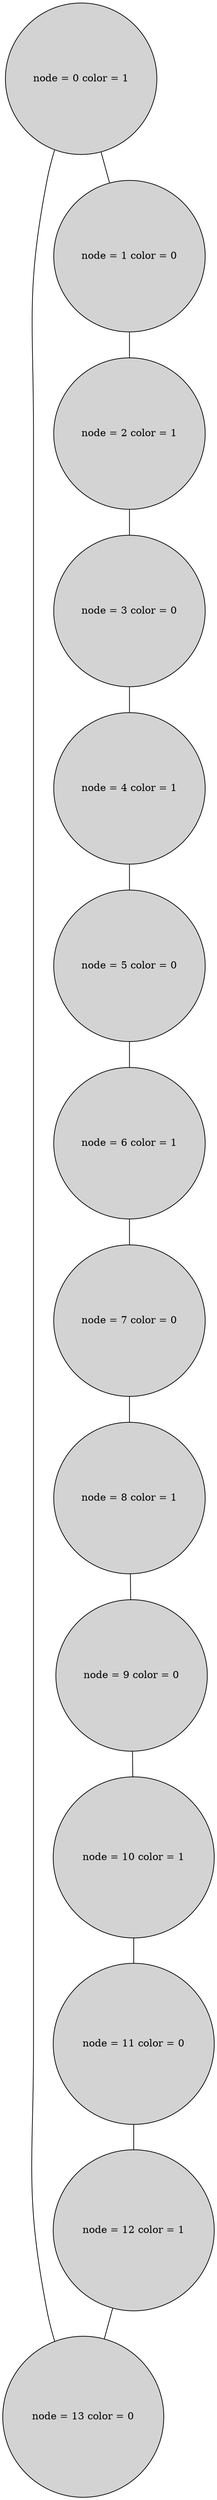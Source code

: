 graph G { 
graph [splines = true] node [height=0.4 shape=circle style=filled]
13 [ label= "node = 13 color = 0"] ;
11 [ label= "node = 11 color = 0"] ;
12 [ label= "node = 12 color = 1"] ;
3 [ label= "node = 3 color = 0"] ;
2 [ label= "node = 2 color = 1"] ;
10 [ label= "node = 10 color = 1"] ;
1 [ label= "node = 1 color = 0"] ;
0 [ label= "node = 0 color = 1"] ;
7 [ label= "node = 7 color = 0"] ;
6 [ label= "node = 6 color = 1"] ;
5 [ label= "node = 5 color = 0"] ;
4 [ label= "node = 4 color = 1"] ;
9 [ label= "node = 9 color = 0"] ;
8 [ label= "node = 8 color = 1"] ;
11 -- 12;
12 -- 13;
3 -- 4;
2 -- 3;
10 -- 11;
1 -- 2;
0 -- 1;
0 -- 13;
7 -- 8;
6 -- 7;
5 -- 6;
4 -- 5;
9 -- 10;
8 -- 9;
}
